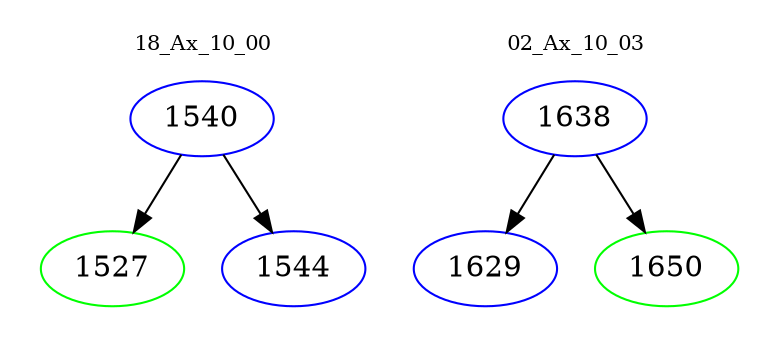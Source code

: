 digraph{
subgraph cluster_0 {
color = white
label = "18_Ax_10_00";
fontsize=10;
T0_1540 [label="1540", color="blue"]
T0_1540 -> T0_1527 [color="black"]
T0_1527 [label="1527", color="green"]
T0_1540 -> T0_1544 [color="black"]
T0_1544 [label="1544", color="blue"]
}
subgraph cluster_1 {
color = white
label = "02_Ax_10_03";
fontsize=10;
T1_1638 [label="1638", color="blue"]
T1_1638 -> T1_1629 [color="black"]
T1_1629 [label="1629", color="blue"]
T1_1638 -> T1_1650 [color="black"]
T1_1650 [label="1650", color="green"]
}
}
